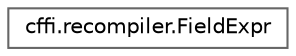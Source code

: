 digraph "Graphical Class Hierarchy"
{
 // LATEX_PDF_SIZE
  bgcolor="transparent";
  edge [fontname=Helvetica,fontsize=10,labelfontname=Helvetica,labelfontsize=10];
  node [fontname=Helvetica,fontsize=10,shape=box,height=0.2,width=0.4];
  rankdir="LR";
  Node0 [id="Node000000",label="cffi.recompiler.FieldExpr",height=0.2,width=0.4,color="grey40", fillcolor="white", style="filled",URL="$classcffi_1_1recompiler_1_1_field_expr.html",tooltip=" "];
}

